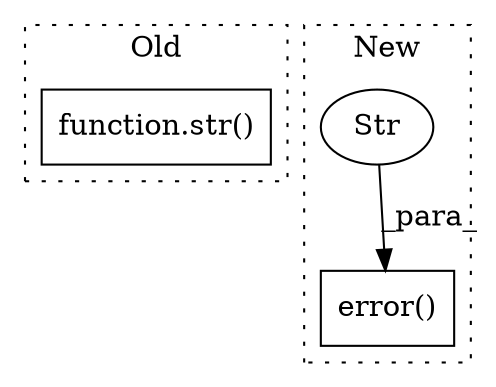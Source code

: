 digraph G {
subgraph cluster0 {
1 [label="function.str()" a="75" s="13291,13312" l="4,1" shape="box"];
label = "Old";
style="dotted";
}
subgraph cluster1 {
2 [label="error()" a="75" s="12602,12737" l="26,11" shape="box"];
3 [label="Str" a="66" s="12628" l="80" shape="ellipse"];
label = "New";
style="dotted";
}
3 -> 2 [label="_para_"];
}
